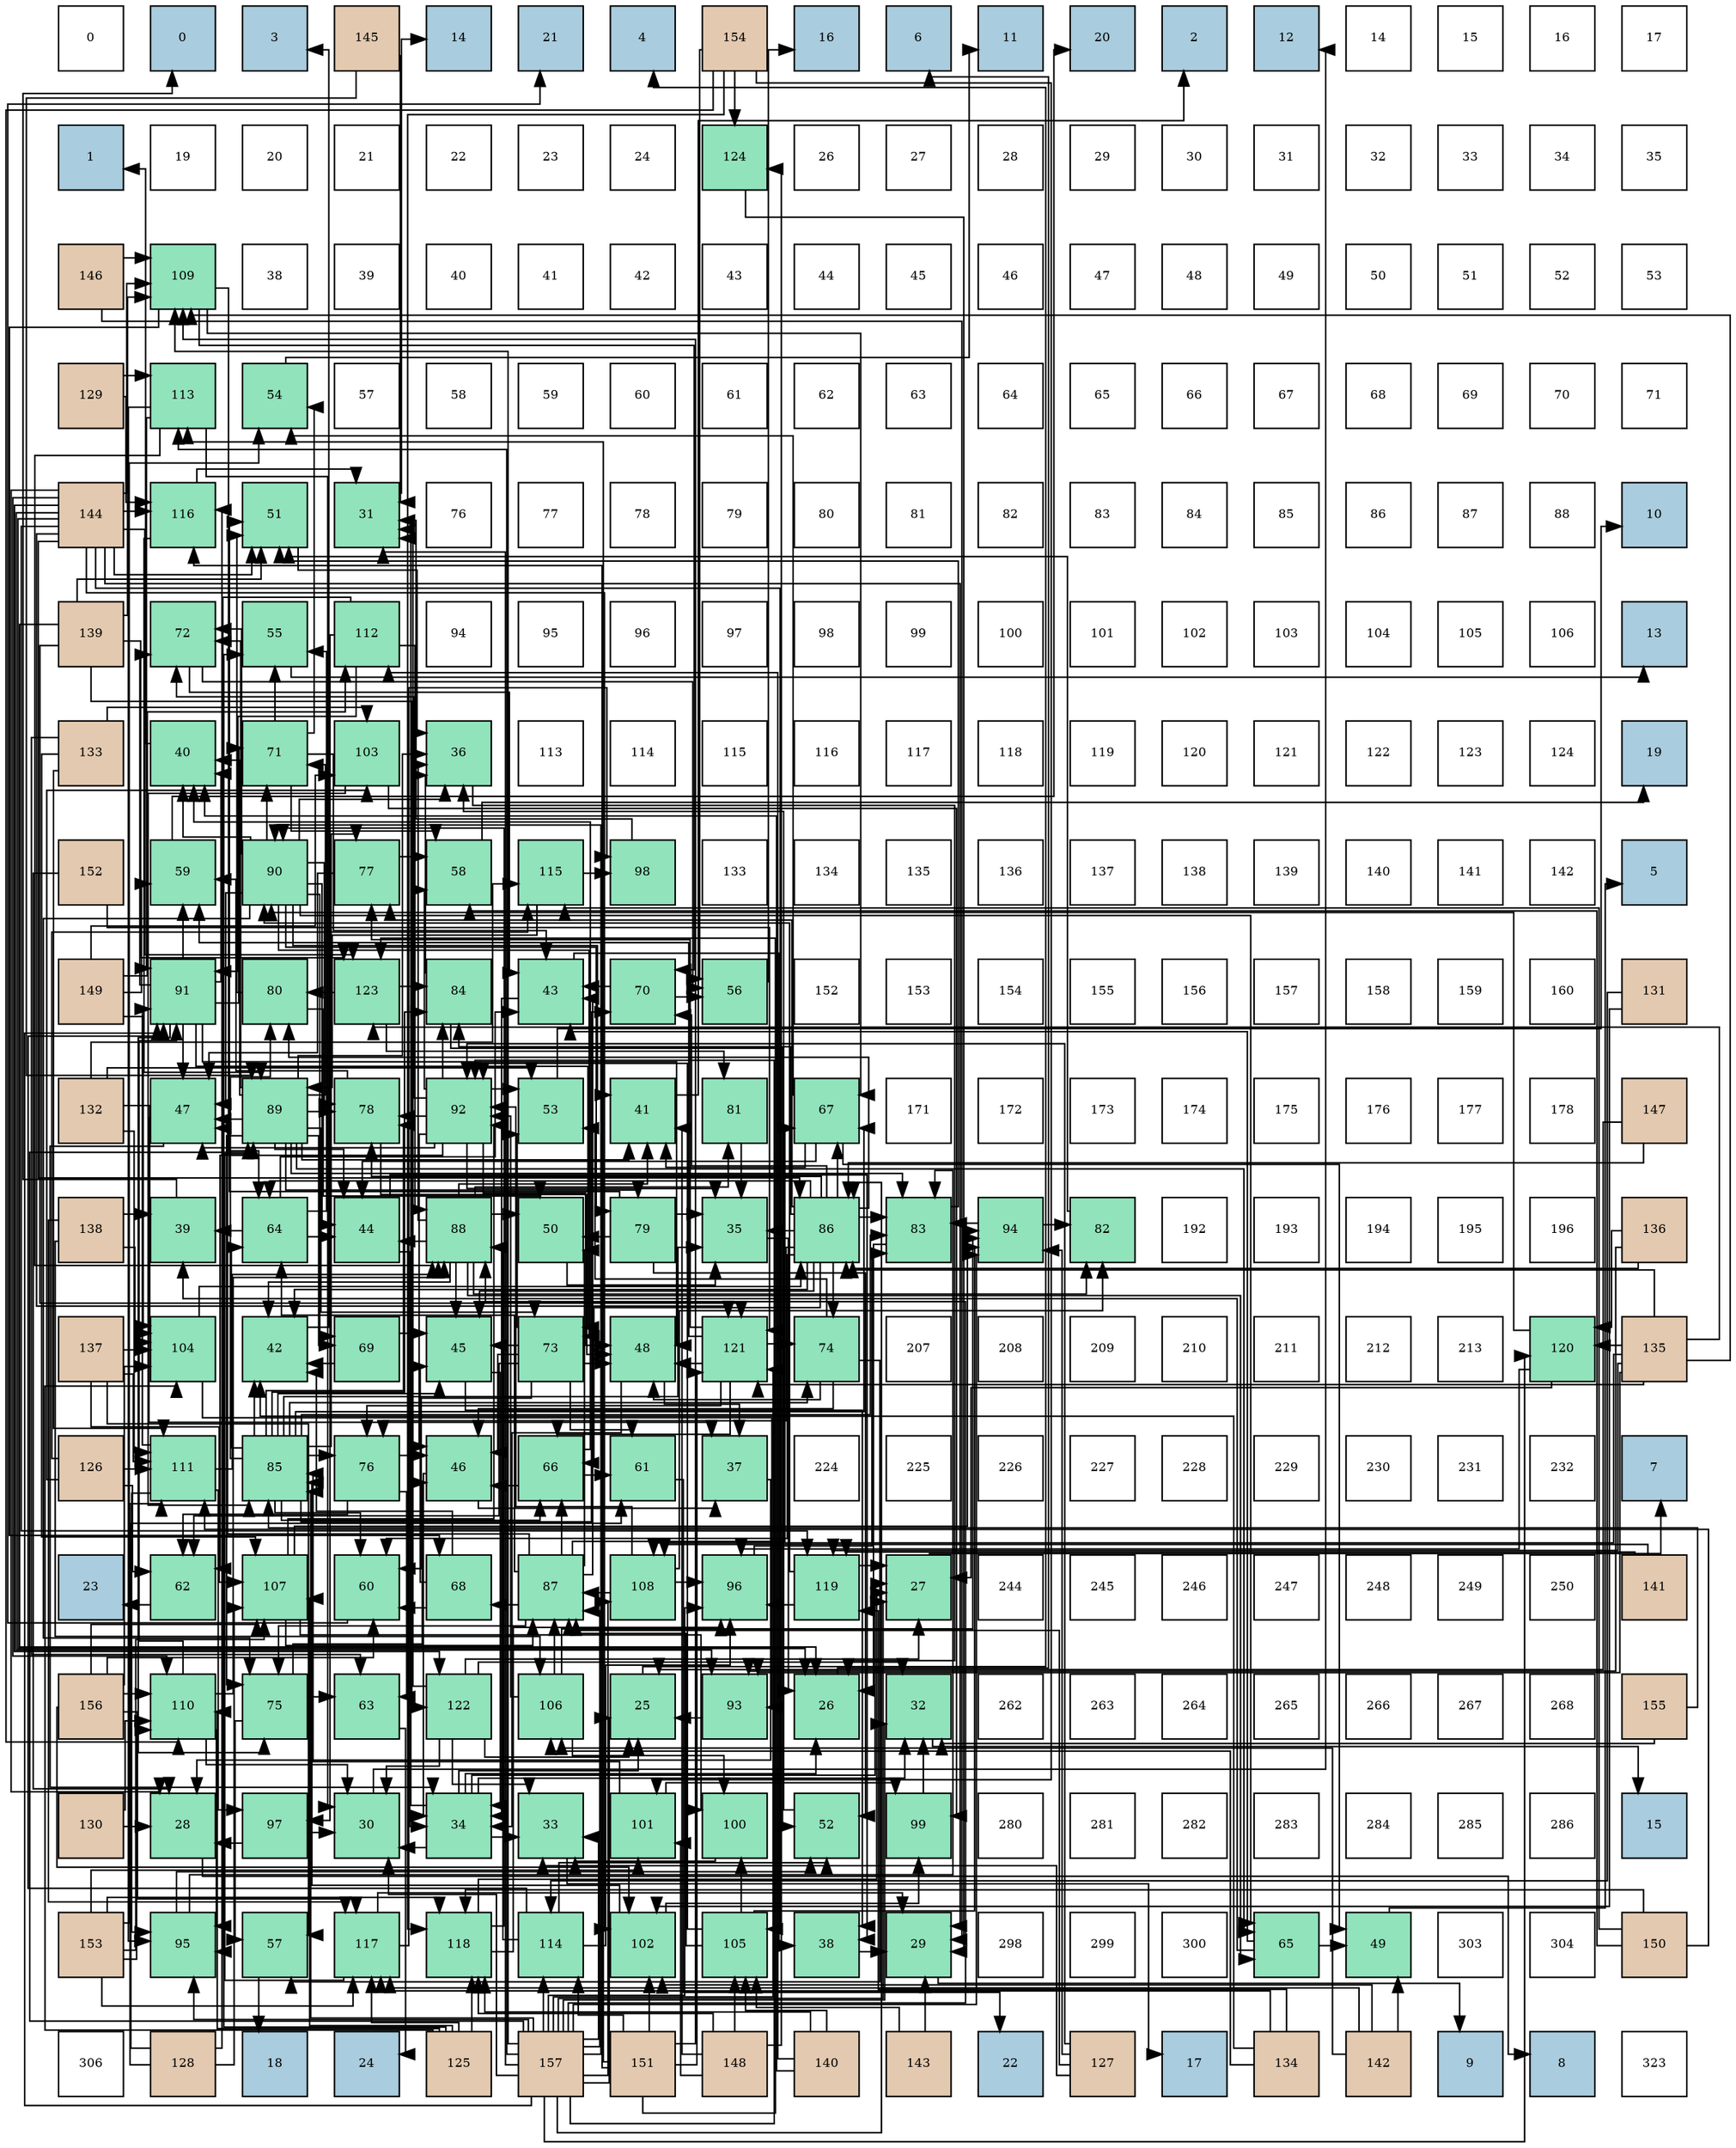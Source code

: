 digraph layout{
 rankdir=TB;
 splines=ortho;
 node [style=filled shape=square fixedsize=true width=0.6];
0[label="0", fontsize=8, fillcolor="#ffffff"];
1[label="0", fontsize=8, fillcolor="#a9ccde"];
2[label="3", fontsize=8, fillcolor="#a9ccde"];
3[label="145", fontsize=8, fillcolor="#e3c9af"];
4[label="14", fontsize=8, fillcolor="#a9ccde"];
5[label="21", fontsize=8, fillcolor="#a9ccde"];
6[label="4", fontsize=8, fillcolor="#a9ccde"];
7[label="154", fontsize=8, fillcolor="#e3c9af"];
8[label="16", fontsize=8, fillcolor="#a9ccde"];
9[label="6", fontsize=8, fillcolor="#a9ccde"];
10[label="11", fontsize=8, fillcolor="#a9ccde"];
11[label="20", fontsize=8, fillcolor="#a9ccde"];
12[label="2", fontsize=8, fillcolor="#a9ccde"];
13[label="12", fontsize=8, fillcolor="#a9ccde"];
14[label="14", fontsize=8, fillcolor="#ffffff"];
15[label="15", fontsize=8, fillcolor="#ffffff"];
16[label="16", fontsize=8, fillcolor="#ffffff"];
17[label="17", fontsize=8, fillcolor="#ffffff"];
18[label="1", fontsize=8, fillcolor="#a9ccde"];
19[label="19", fontsize=8, fillcolor="#ffffff"];
20[label="20", fontsize=8, fillcolor="#ffffff"];
21[label="21", fontsize=8, fillcolor="#ffffff"];
22[label="22", fontsize=8, fillcolor="#ffffff"];
23[label="23", fontsize=8, fillcolor="#ffffff"];
24[label="24", fontsize=8, fillcolor="#ffffff"];
25[label="124", fontsize=8, fillcolor="#91e3bb"];
26[label="26", fontsize=8, fillcolor="#ffffff"];
27[label="27", fontsize=8, fillcolor="#ffffff"];
28[label="28", fontsize=8, fillcolor="#ffffff"];
29[label="29", fontsize=8, fillcolor="#ffffff"];
30[label="30", fontsize=8, fillcolor="#ffffff"];
31[label="31", fontsize=8, fillcolor="#ffffff"];
32[label="32", fontsize=8, fillcolor="#ffffff"];
33[label="33", fontsize=8, fillcolor="#ffffff"];
34[label="34", fontsize=8, fillcolor="#ffffff"];
35[label="35", fontsize=8, fillcolor="#ffffff"];
36[label="146", fontsize=8, fillcolor="#e3c9af"];
37[label="109", fontsize=8, fillcolor="#91e3bb"];
38[label="38", fontsize=8, fillcolor="#ffffff"];
39[label="39", fontsize=8, fillcolor="#ffffff"];
40[label="40", fontsize=8, fillcolor="#ffffff"];
41[label="41", fontsize=8, fillcolor="#ffffff"];
42[label="42", fontsize=8, fillcolor="#ffffff"];
43[label="43", fontsize=8, fillcolor="#ffffff"];
44[label="44", fontsize=8, fillcolor="#ffffff"];
45[label="45", fontsize=8, fillcolor="#ffffff"];
46[label="46", fontsize=8, fillcolor="#ffffff"];
47[label="47", fontsize=8, fillcolor="#ffffff"];
48[label="48", fontsize=8, fillcolor="#ffffff"];
49[label="49", fontsize=8, fillcolor="#ffffff"];
50[label="50", fontsize=8, fillcolor="#ffffff"];
51[label="51", fontsize=8, fillcolor="#ffffff"];
52[label="52", fontsize=8, fillcolor="#ffffff"];
53[label="53", fontsize=8, fillcolor="#ffffff"];
54[label="129", fontsize=8, fillcolor="#e3c9af"];
55[label="113", fontsize=8, fillcolor="#91e3bb"];
56[label="54", fontsize=8, fillcolor="#91e3bb"];
57[label="57", fontsize=8, fillcolor="#ffffff"];
58[label="58", fontsize=8, fillcolor="#ffffff"];
59[label="59", fontsize=8, fillcolor="#ffffff"];
60[label="60", fontsize=8, fillcolor="#ffffff"];
61[label="61", fontsize=8, fillcolor="#ffffff"];
62[label="62", fontsize=8, fillcolor="#ffffff"];
63[label="63", fontsize=8, fillcolor="#ffffff"];
64[label="64", fontsize=8, fillcolor="#ffffff"];
65[label="65", fontsize=8, fillcolor="#ffffff"];
66[label="66", fontsize=8, fillcolor="#ffffff"];
67[label="67", fontsize=8, fillcolor="#ffffff"];
68[label="68", fontsize=8, fillcolor="#ffffff"];
69[label="69", fontsize=8, fillcolor="#ffffff"];
70[label="70", fontsize=8, fillcolor="#ffffff"];
71[label="71", fontsize=8, fillcolor="#ffffff"];
72[label="144", fontsize=8, fillcolor="#e3c9af"];
73[label="116", fontsize=8, fillcolor="#91e3bb"];
74[label="51", fontsize=8, fillcolor="#91e3bb"];
75[label="31", fontsize=8, fillcolor="#91e3bb"];
76[label="76", fontsize=8, fillcolor="#ffffff"];
77[label="77", fontsize=8, fillcolor="#ffffff"];
78[label="78", fontsize=8, fillcolor="#ffffff"];
79[label="79", fontsize=8, fillcolor="#ffffff"];
80[label="80", fontsize=8, fillcolor="#ffffff"];
81[label="81", fontsize=8, fillcolor="#ffffff"];
82[label="82", fontsize=8, fillcolor="#ffffff"];
83[label="83", fontsize=8, fillcolor="#ffffff"];
84[label="84", fontsize=8, fillcolor="#ffffff"];
85[label="85", fontsize=8, fillcolor="#ffffff"];
86[label="86", fontsize=8, fillcolor="#ffffff"];
87[label="87", fontsize=8, fillcolor="#ffffff"];
88[label="88", fontsize=8, fillcolor="#ffffff"];
89[label="10", fontsize=8, fillcolor="#a9ccde"];
90[label="139", fontsize=8, fillcolor="#e3c9af"];
91[label="72", fontsize=8, fillcolor="#91e3bb"];
92[label="55", fontsize=8, fillcolor="#91e3bb"];
93[label="112", fontsize=8, fillcolor="#91e3bb"];
94[label="94", fontsize=8, fillcolor="#ffffff"];
95[label="95", fontsize=8, fillcolor="#ffffff"];
96[label="96", fontsize=8, fillcolor="#ffffff"];
97[label="97", fontsize=8, fillcolor="#ffffff"];
98[label="98", fontsize=8, fillcolor="#ffffff"];
99[label="99", fontsize=8, fillcolor="#ffffff"];
100[label="100", fontsize=8, fillcolor="#ffffff"];
101[label="101", fontsize=8, fillcolor="#ffffff"];
102[label="102", fontsize=8, fillcolor="#ffffff"];
103[label="103", fontsize=8, fillcolor="#ffffff"];
104[label="104", fontsize=8, fillcolor="#ffffff"];
105[label="105", fontsize=8, fillcolor="#ffffff"];
106[label="106", fontsize=8, fillcolor="#ffffff"];
107[label="13", fontsize=8, fillcolor="#a9ccde"];
108[label="133", fontsize=8, fillcolor="#e3c9af"];
109[label="40", fontsize=8, fillcolor="#91e3bb"];
110[label="71", fontsize=8, fillcolor="#91e3bb"];
111[label="103", fontsize=8, fillcolor="#91e3bb"];
112[label="36", fontsize=8, fillcolor="#91e3bb"];
113[label="113", fontsize=8, fillcolor="#ffffff"];
114[label="114", fontsize=8, fillcolor="#ffffff"];
115[label="115", fontsize=8, fillcolor="#ffffff"];
116[label="116", fontsize=8, fillcolor="#ffffff"];
117[label="117", fontsize=8, fillcolor="#ffffff"];
118[label="118", fontsize=8, fillcolor="#ffffff"];
119[label="119", fontsize=8, fillcolor="#ffffff"];
120[label="120", fontsize=8, fillcolor="#ffffff"];
121[label="121", fontsize=8, fillcolor="#ffffff"];
122[label="122", fontsize=8, fillcolor="#ffffff"];
123[label="123", fontsize=8, fillcolor="#ffffff"];
124[label="124", fontsize=8, fillcolor="#ffffff"];
125[label="19", fontsize=8, fillcolor="#a9ccde"];
126[label="152", fontsize=8, fillcolor="#e3c9af"];
127[label="59", fontsize=8, fillcolor="#91e3bb"];
128[label="90", fontsize=8, fillcolor="#91e3bb"];
129[label="77", fontsize=8, fillcolor="#91e3bb"];
130[label="58", fontsize=8, fillcolor="#91e3bb"];
131[label="115", fontsize=8, fillcolor="#91e3bb"];
132[label="98", fontsize=8, fillcolor="#91e3bb"];
133[label="133", fontsize=8, fillcolor="#ffffff"];
134[label="134", fontsize=8, fillcolor="#ffffff"];
135[label="135", fontsize=8, fillcolor="#ffffff"];
136[label="136", fontsize=8, fillcolor="#ffffff"];
137[label="137", fontsize=8, fillcolor="#ffffff"];
138[label="138", fontsize=8, fillcolor="#ffffff"];
139[label="139", fontsize=8, fillcolor="#ffffff"];
140[label="140", fontsize=8, fillcolor="#ffffff"];
141[label="141", fontsize=8, fillcolor="#ffffff"];
142[label="142", fontsize=8, fillcolor="#ffffff"];
143[label="5", fontsize=8, fillcolor="#a9ccde"];
144[label="149", fontsize=8, fillcolor="#e3c9af"];
145[label="91", fontsize=8, fillcolor="#91e3bb"];
146[label="80", fontsize=8, fillcolor="#91e3bb"];
147[label="123", fontsize=8, fillcolor="#91e3bb"];
148[label="84", fontsize=8, fillcolor="#91e3bb"];
149[label="43", fontsize=8, fillcolor="#91e3bb"];
150[label="70", fontsize=8, fillcolor="#91e3bb"];
151[label="56", fontsize=8, fillcolor="#91e3bb"];
152[label="152", fontsize=8, fillcolor="#ffffff"];
153[label="153", fontsize=8, fillcolor="#ffffff"];
154[label="154", fontsize=8, fillcolor="#ffffff"];
155[label="155", fontsize=8, fillcolor="#ffffff"];
156[label="156", fontsize=8, fillcolor="#ffffff"];
157[label="157", fontsize=8, fillcolor="#ffffff"];
158[label="158", fontsize=8, fillcolor="#ffffff"];
159[label="159", fontsize=8, fillcolor="#ffffff"];
160[label="160", fontsize=8, fillcolor="#ffffff"];
161[label="131", fontsize=8, fillcolor="#e3c9af"];
162[label="132", fontsize=8, fillcolor="#e3c9af"];
163[label="47", fontsize=8, fillcolor="#91e3bb"];
164[label="89", fontsize=8, fillcolor="#91e3bb"];
165[label="78", fontsize=8, fillcolor="#91e3bb"];
166[label="92", fontsize=8, fillcolor="#91e3bb"];
167[label="53", fontsize=8, fillcolor="#91e3bb"];
168[label="41", fontsize=8, fillcolor="#91e3bb"];
169[label="81", fontsize=8, fillcolor="#91e3bb"];
170[label="67", fontsize=8, fillcolor="#91e3bb"];
171[label="171", fontsize=8, fillcolor="#ffffff"];
172[label="172", fontsize=8, fillcolor="#ffffff"];
173[label="173", fontsize=8, fillcolor="#ffffff"];
174[label="174", fontsize=8, fillcolor="#ffffff"];
175[label="175", fontsize=8, fillcolor="#ffffff"];
176[label="176", fontsize=8, fillcolor="#ffffff"];
177[label="177", fontsize=8, fillcolor="#ffffff"];
178[label="178", fontsize=8, fillcolor="#ffffff"];
179[label="147", fontsize=8, fillcolor="#e3c9af"];
180[label="138", fontsize=8, fillcolor="#e3c9af"];
181[label="39", fontsize=8, fillcolor="#91e3bb"];
182[label="64", fontsize=8, fillcolor="#91e3bb"];
183[label="44", fontsize=8, fillcolor="#91e3bb"];
184[label="88", fontsize=8, fillcolor="#91e3bb"];
185[label="50", fontsize=8, fillcolor="#91e3bb"];
186[label="79", fontsize=8, fillcolor="#91e3bb"];
187[label="35", fontsize=8, fillcolor="#91e3bb"];
188[label="86", fontsize=8, fillcolor="#91e3bb"];
189[label="83", fontsize=8, fillcolor="#91e3bb"];
190[label="94", fontsize=8, fillcolor="#91e3bb"];
191[label="82", fontsize=8, fillcolor="#91e3bb"];
192[label="192", fontsize=8, fillcolor="#ffffff"];
193[label="193", fontsize=8, fillcolor="#ffffff"];
194[label="194", fontsize=8, fillcolor="#ffffff"];
195[label="195", fontsize=8, fillcolor="#ffffff"];
196[label="196", fontsize=8, fillcolor="#ffffff"];
197[label="136", fontsize=8, fillcolor="#e3c9af"];
198[label="137", fontsize=8, fillcolor="#e3c9af"];
199[label="104", fontsize=8, fillcolor="#91e3bb"];
200[label="42", fontsize=8, fillcolor="#91e3bb"];
201[label="69", fontsize=8, fillcolor="#91e3bb"];
202[label="45", fontsize=8, fillcolor="#91e3bb"];
203[label="73", fontsize=8, fillcolor="#91e3bb"];
204[label="48", fontsize=8, fillcolor="#91e3bb"];
205[label="121", fontsize=8, fillcolor="#91e3bb"];
206[label="74", fontsize=8, fillcolor="#91e3bb"];
207[label="207", fontsize=8, fillcolor="#ffffff"];
208[label="208", fontsize=8, fillcolor="#ffffff"];
209[label="209", fontsize=8, fillcolor="#ffffff"];
210[label="210", fontsize=8, fillcolor="#ffffff"];
211[label="211", fontsize=8, fillcolor="#ffffff"];
212[label="212", fontsize=8, fillcolor="#ffffff"];
213[label="213", fontsize=8, fillcolor="#ffffff"];
214[label="120", fontsize=8, fillcolor="#91e3bb"];
215[label="135", fontsize=8, fillcolor="#e3c9af"];
216[label="126", fontsize=8, fillcolor="#e3c9af"];
217[label="111", fontsize=8, fillcolor="#91e3bb"];
218[label="85", fontsize=8, fillcolor="#91e3bb"];
219[label="76", fontsize=8, fillcolor="#91e3bb"];
220[label="46", fontsize=8, fillcolor="#91e3bb"];
221[label="66", fontsize=8, fillcolor="#91e3bb"];
222[label="61", fontsize=8, fillcolor="#91e3bb"];
223[label="37", fontsize=8, fillcolor="#91e3bb"];
224[label="224", fontsize=8, fillcolor="#ffffff"];
225[label="225", fontsize=8, fillcolor="#ffffff"];
226[label="226", fontsize=8, fillcolor="#ffffff"];
227[label="227", fontsize=8, fillcolor="#ffffff"];
228[label="228", fontsize=8, fillcolor="#ffffff"];
229[label="229", fontsize=8, fillcolor="#ffffff"];
230[label="230", fontsize=8, fillcolor="#ffffff"];
231[label="231", fontsize=8, fillcolor="#ffffff"];
232[label="232", fontsize=8, fillcolor="#ffffff"];
233[label="7", fontsize=8, fillcolor="#a9ccde"];
234[label="23", fontsize=8, fillcolor="#a9ccde"];
235[label="62", fontsize=8, fillcolor="#91e3bb"];
236[label="107", fontsize=8, fillcolor="#91e3bb"];
237[label="60", fontsize=8, fillcolor="#91e3bb"];
238[label="68", fontsize=8, fillcolor="#91e3bb"];
239[label="87", fontsize=8, fillcolor="#91e3bb"];
240[label="108", fontsize=8, fillcolor="#91e3bb"];
241[label="96", fontsize=8, fillcolor="#91e3bb"];
242[label="119", fontsize=8, fillcolor="#91e3bb"];
243[label="27", fontsize=8, fillcolor="#91e3bb"];
244[label="244", fontsize=8, fillcolor="#ffffff"];
245[label="245", fontsize=8, fillcolor="#ffffff"];
246[label="246", fontsize=8, fillcolor="#ffffff"];
247[label="247", fontsize=8, fillcolor="#ffffff"];
248[label="248", fontsize=8, fillcolor="#ffffff"];
249[label="249", fontsize=8, fillcolor="#ffffff"];
250[label="250", fontsize=8, fillcolor="#ffffff"];
251[label="141", fontsize=8, fillcolor="#e3c9af"];
252[label="156", fontsize=8, fillcolor="#e3c9af"];
253[label="110", fontsize=8, fillcolor="#91e3bb"];
254[label="75", fontsize=8, fillcolor="#91e3bb"];
255[label="63", fontsize=8, fillcolor="#91e3bb"];
256[label="122", fontsize=8, fillcolor="#91e3bb"];
257[label="106", fontsize=8, fillcolor="#91e3bb"];
258[label="25", fontsize=8, fillcolor="#91e3bb"];
259[label="93", fontsize=8, fillcolor="#91e3bb"];
260[label="26", fontsize=8, fillcolor="#91e3bb"];
261[label="32", fontsize=8, fillcolor="#91e3bb"];
262[label="262", fontsize=8, fillcolor="#ffffff"];
263[label="263", fontsize=8, fillcolor="#ffffff"];
264[label="264", fontsize=8, fillcolor="#ffffff"];
265[label="265", fontsize=8, fillcolor="#ffffff"];
266[label="266", fontsize=8, fillcolor="#ffffff"];
267[label="267", fontsize=8, fillcolor="#ffffff"];
268[label="268", fontsize=8, fillcolor="#ffffff"];
269[label="155", fontsize=8, fillcolor="#e3c9af"];
270[label="130", fontsize=8, fillcolor="#e3c9af"];
271[label="28", fontsize=8, fillcolor="#91e3bb"];
272[label="97", fontsize=8, fillcolor="#91e3bb"];
273[label="30", fontsize=8, fillcolor="#91e3bb"];
274[label="34", fontsize=8, fillcolor="#91e3bb"];
275[label="33", fontsize=8, fillcolor="#91e3bb"];
276[label="101", fontsize=8, fillcolor="#91e3bb"];
277[label="100", fontsize=8, fillcolor="#91e3bb"];
278[label="52", fontsize=8, fillcolor="#91e3bb"];
279[label="99", fontsize=8, fillcolor="#91e3bb"];
280[label="280", fontsize=8, fillcolor="#ffffff"];
281[label="281", fontsize=8, fillcolor="#ffffff"];
282[label="282", fontsize=8, fillcolor="#ffffff"];
283[label="283", fontsize=8, fillcolor="#ffffff"];
284[label="284", fontsize=8, fillcolor="#ffffff"];
285[label="285", fontsize=8, fillcolor="#ffffff"];
286[label="286", fontsize=8, fillcolor="#ffffff"];
287[label="15", fontsize=8, fillcolor="#a9ccde"];
288[label="153", fontsize=8, fillcolor="#e3c9af"];
289[label="95", fontsize=8, fillcolor="#91e3bb"];
290[label="57", fontsize=8, fillcolor="#91e3bb"];
291[label="117", fontsize=8, fillcolor="#91e3bb"];
292[label="118", fontsize=8, fillcolor="#91e3bb"];
293[label="114", fontsize=8, fillcolor="#91e3bb"];
294[label="102", fontsize=8, fillcolor="#91e3bb"];
295[label="105", fontsize=8, fillcolor="#91e3bb"];
296[label="38", fontsize=8, fillcolor="#91e3bb"];
297[label="29", fontsize=8, fillcolor="#91e3bb"];
298[label="298", fontsize=8, fillcolor="#ffffff"];
299[label="299", fontsize=8, fillcolor="#ffffff"];
300[label="300", fontsize=8, fillcolor="#ffffff"];
301[label="65", fontsize=8, fillcolor="#91e3bb"];
302[label="49", fontsize=8, fillcolor="#91e3bb"];
303[label="303", fontsize=8, fillcolor="#ffffff"];
304[label="304", fontsize=8, fillcolor="#ffffff"];
305[label="150", fontsize=8, fillcolor="#e3c9af"];
306[label="306", fontsize=8, fillcolor="#ffffff"];
307[label="128", fontsize=8, fillcolor="#e3c9af"];
308[label="18", fontsize=8, fillcolor="#a9ccde"];
309[label="24", fontsize=8, fillcolor="#a9ccde"];
310[label="125", fontsize=8, fillcolor="#e3c9af"];
311[label="157", fontsize=8, fillcolor="#e3c9af"];
312[label="151", fontsize=8, fillcolor="#e3c9af"];
313[label="148", fontsize=8, fillcolor="#e3c9af"];
314[label="140", fontsize=8, fillcolor="#e3c9af"];
315[label="143", fontsize=8, fillcolor="#e3c9af"];
316[label="22", fontsize=8, fillcolor="#a9ccde"];
317[label="127", fontsize=8, fillcolor="#e3c9af"];
318[label="17", fontsize=8, fillcolor="#a9ccde"];
319[label="134", fontsize=8, fillcolor="#e3c9af"];
320[label="142", fontsize=8, fillcolor="#e3c9af"];
321[label="9", fontsize=8, fillcolor="#a9ccde"];
322[label="8", fontsize=8, fillcolor="#a9ccde"];
323[label="323", fontsize=8, fillcolor="#ffffff"];
edge [constraint=false, style=vis];258 -> 6;
260 -> 9;
243 -> 233;
271 -> 322;
297 -> 321;
273 -> 13;
75 -> 4;
261 -> 287;
275 -> 318;
274 -> 258;
274 -> 260;
274 -> 243;
274 -> 273;
274 -> 75;
274 -> 261;
274 -> 275;
187 -> 260;
112 -> 260;
223 -> 271;
296 -> 297;
181 -> 1;
109 -> 18;
168 -> 12;
200 -> 2;
149 -> 274;
149 -> 296;
183 -> 274;
183 -> 296;
202 -> 274;
202 -> 296;
220 -> 274;
220 -> 223;
163 -> 274;
163 -> 223;
204 -> 274;
204 -> 223;
302 -> 143;
185 -> 187;
74 -> 112;
278 -> 112;
167 -> 89;
56 -> 10;
92 -> 107;
151 -> 8;
290 -> 308;
130 -> 125;
127 -> 11;
237 -> 5;
222 -> 316;
235 -> 234;
255 -> 309;
182 -> 181;
182 -> 149;
182 -> 183;
182 -> 92;
301 -> 181;
301 -> 149;
301 -> 302;
221 -> 109;
221 -> 220;
221 -> 222;
170 -> 168;
170 -> 183;
170 -> 302;
170 -> 56;
238 -> 200;
238 -> 202;
238 -> 237;
201 -> 200;
201 -> 202;
150 -> 149;
150 -> 151;
110 -> 149;
110 -> 56;
110 -> 92;
110 -> 130;
91 -> 149;
91 -> 151;
203 -> 202;
203 -> 220;
203 -> 204;
203 -> 167;
203 -> 237;
203 -> 222;
203 -> 235;
206 -> 220;
206 -> 204;
206 -> 167;
206 -> 290;
254 -> 220;
254 -> 290;
254 -> 255;
219 -> 220;
219 -> 235;
219 -> 255;
129 -> 163;
129 -> 130;
165 -> 204;
165 -> 127;
186 -> 187;
186 -> 185;
186 -> 74;
186 -> 278;
146 -> 185;
146 -> 74;
169 -> 187;
191 -> 74;
189 -> 260;
189 -> 74;
148 -> 112;
148 -> 278;
218 -> 187;
218 -> 200;
218 -> 202;
218 -> 237;
218 -> 182;
218 -> 221;
218 -> 170;
218 -> 150;
218 -> 206;
218 -> 219;
218 -> 129;
218 -> 165;
218 -> 146;
218 -> 189;
218 -> 148;
188 -> 187;
188 -> 200;
188 -> 202;
188 -> 237;
188 -> 182;
188 -> 221;
188 -> 170;
188 -> 150;
188 -> 206;
188 -> 219;
188 -> 129;
188 -> 165;
188 -> 146;
188 -> 189;
188 -> 148;
239 -> 149;
239 -> 163;
239 -> 185;
239 -> 182;
239 -> 221;
239 -> 170;
239 -> 238;
239 -> 254;
184 -> 112;
184 -> 168;
184 -> 200;
184 -> 183;
184 -> 202;
184 -> 185;
184 -> 301;
184 -> 169;
184 -> 191;
164 -> 112;
164 -> 109;
164 -> 168;
164 -> 183;
164 -> 163;
164 -> 301;
164 -> 201;
164 -> 110;
164 -> 91;
164 -> 203;
164 -> 254;
164 -> 165;
164 -> 186;
164 -> 189;
128 -> 112;
128 -> 109;
128 -> 168;
128 -> 183;
128 -> 163;
128 -> 301;
128 -> 201;
128 -> 110;
128 -> 91;
128 -> 203;
128 -> 254;
128 -> 165;
128 -> 186;
145 -> 109;
145 -> 163;
145 -> 204;
145 -> 127;
145 -> 110;
145 -> 91;
145 -> 203;
145 -> 254;
166 -> 187;
166 -> 220;
166 -> 163;
166 -> 204;
166 -> 167;
166 -> 130;
166 -> 235;
166 -> 91;
166 -> 165;
166 -> 148;
259 -> 258;
190 -> 191;
190 -> 189;
289 -> 278;
289 -> 189;
241 -> 189;
272 -> 271;
272 -> 273;
132 -> 75;
279 -> 261;
277 -> 275;
276 -> 218;
276 -> 279;
294 -> 218;
294 -> 279;
111 -> 218;
111 -> 279;
199 -> 188;
199 -> 259;
295 -> 239;
295 -> 166;
295 -> 190;
295 -> 277;
257 -> 239;
257 -> 166;
257 -> 190;
257 -> 277;
236 -> 239;
236 -> 166;
236 -> 190;
236 -> 277;
240 -> 191;
240 -> 239;
240 -> 166;
240 -> 241;
37 -> 182;
37 -> 170;
37 -> 238;
37 -> 150;
253 -> 273;
253 -> 184;
253 -> 145;
253 -> 289;
217 -> 184;
217 -> 145;
217 -> 289;
217 -> 272;
93 -> 184;
93 -> 145;
93 -> 289;
93 -> 272;
55 -> 273;
55 -> 184;
55 -> 145;
55 -> 289;
293 -> 278;
293 -> 184;
293 -> 145;
293 -> 241;
131 -> 164;
131 -> 132;
73 -> 75;
73 -> 164;
291 -> 297;
291 -> 164;
291 -> 132;
292 -> 243;
292 -> 128;
292 -> 241;
242 -> 243;
242 -> 128;
242 -> 241;
214 -> 243;
214 -> 128;
214 -> 241;
205 -> 204;
205 -> 127;
205 -> 221;
205 -> 206;
205 -> 219;
205 -> 129;
256 -> 258;
256 -> 243;
256 -> 273;
256 -> 75;
256 -> 261;
256 -> 275;
147 -> 146;
147 -> 169;
147 -> 148;
25 -> 297;
310 -> 92;
310 -> 199;
310 -> 236;
310 -> 253;
310 -> 291;
310 -> 292;
216 -> 235;
216 -> 111;
216 -> 217;
216 -> 131;
317 -> 275;
317 -> 239;
317 -> 166;
317 -> 190;
307 -> 222;
307 -> 236;
307 -> 217;
307 -> 73;
54 -> 55;
54 -> 73;
270 -> 271;
270 -> 253;
161 -> 294;
161 -> 293;
162 -> 167;
162 -> 199;
162 -> 217;
162 -> 131;
108 -> 255;
108 -> 111;
108 -> 236;
108 -> 217;
319 -> 200;
319 -> 257;
319 -> 291;
319 -> 242;
215 -> 188;
215 -> 259;
215 -> 240;
215 -> 37;
215 -> 242;
215 -> 214;
215 -> 205;
215 -> 147;
197 -> 188;
197 -> 259;
197 -> 214;
198 -> 290;
198 -> 199;
198 -> 236;
198 -> 217;
180 -> 181;
180 -> 199;
180 -> 257;
180 -> 291;
90 -> 260;
90 -> 74;
90 -> 37;
90 -> 205;
90 -> 256;
90 -> 147;
314 -> 109;
314 -> 295;
314 -> 93;
314 -> 292;
251 -> 240;
251 -> 242;
320 -> 302;
320 -> 294;
320 -> 257;
320 -> 291;
315 -> 297;
315 -> 295;
72 -> 260;
72 -> 271;
72 -> 297;
72 -> 74;
72 -> 188;
72 -> 259;
72 -> 294;
72 -> 295;
72 -> 37;
72 -> 253;
72 -> 73;
72 -> 242;
72 -> 205;
72 -> 256;
72 -> 147;
3 -> 75;
3 -> 164;
36 -> 297;
36 -> 37;
179 -> 258;
179 -> 188;
313 -> 168;
313 -> 276;
313 -> 295;
313 -> 292;
313 -> 25;
144 -> 127;
144 -> 111;
144 -> 199;
144 -> 93;
305 -> 130;
305 -> 217;
305 -> 131;
305 -> 292;
312 -> 294;
312 -> 37;
312 -> 55;
312 -> 293;
312 -> 73;
312 -> 205;
312 -> 147;
126 -> 271;
126 -> 205;
288 -> 56;
288 -> 276;
288 -> 236;
288 -> 253;
288 -> 291;
288 -> 292;
7 -> 151;
7 -> 276;
7 -> 253;
7 -> 292;
7 -> 25;
269 -> 261;
269 -> 218;
252 -> 237;
252 -> 294;
252 -> 199;
252 -> 236;
252 -> 253;
252 -> 291;
311 -> 258;
311 -> 243;
311 -> 273;
311 -> 75;
311 -> 261;
311 -> 275;
311 -> 218;
311 -> 188;
311 -> 239;
311 -> 184;
311 -> 164;
311 -> 128;
311 -> 145;
311 -> 166;
311 -> 190;
311 -> 289;
311 -> 241;
311 -> 240;
311 -> 37;
311 -> 55;
311 -> 293;
311 -> 214;
311 -> 205;
edge [constraint=true, style=invis];
0 -> 18 -> 36 -> 54 -> 72 -> 90 -> 108 -> 126 -> 144 -> 162 -> 180 -> 198 -> 216 -> 234 -> 252 -> 270 -> 288 -> 306;
1 -> 19 -> 37 -> 55 -> 73 -> 91 -> 109 -> 127 -> 145 -> 163 -> 181 -> 199 -> 217 -> 235 -> 253 -> 271 -> 289 -> 307;
2 -> 20 -> 38 -> 56 -> 74 -> 92 -> 110 -> 128 -> 146 -> 164 -> 182 -> 200 -> 218 -> 236 -> 254 -> 272 -> 290 -> 308;
3 -> 21 -> 39 -> 57 -> 75 -> 93 -> 111 -> 129 -> 147 -> 165 -> 183 -> 201 -> 219 -> 237 -> 255 -> 273 -> 291 -> 309;
4 -> 22 -> 40 -> 58 -> 76 -> 94 -> 112 -> 130 -> 148 -> 166 -> 184 -> 202 -> 220 -> 238 -> 256 -> 274 -> 292 -> 310;
5 -> 23 -> 41 -> 59 -> 77 -> 95 -> 113 -> 131 -> 149 -> 167 -> 185 -> 203 -> 221 -> 239 -> 257 -> 275 -> 293 -> 311;
6 -> 24 -> 42 -> 60 -> 78 -> 96 -> 114 -> 132 -> 150 -> 168 -> 186 -> 204 -> 222 -> 240 -> 258 -> 276 -> 294 -> 312;
7 -> 25 -> 43 -> 61 -> 79 -> 97 -> 115 -> 133 -> 151 -> 169 -> 187 -> 205 -> 223 -> 241 -> 259 -> 277 -> 295 -> 313;
8 -> 26 -> 44 -> 62 -> 80 -> 98 -> 116 -> 134 -> 152 -> 170 -> 188 -> 206 -> 224 -> 242 -> 260 -> 278 -> 296 -> 314;
9 -> 27 -> 45 -> 63 -> 81 -> 99 -> 117 -> 135 -> 153 -> 171 -> 189 -> 207 -> 225 -> 243 -> 261 -> 279 -> 297 -> 315;
10 -> 28 -> 46 -> 64 -> 82 -> 100 -> 118 -> 136 -> 154 -> 172 -> 190 -> 208 -> 226 -> 244 -> 262 -> 280 -> 298 -> 316;
11 -> 29 -> 47 -> 65 -> 83 -> 101 -> 119 -> 137 -> 155 -> 173 -> 191 -> 209 -> 227 -> 245 -> 263 -> 281 -> 299 -> 317;
12 -> 30 -> 48 -> 66 -> 84 -> 102 -> 120 -> 138 -> 156 -> 174 -> 192 -> 210 -> 228 -> 246 -> 264 -> 282 -> 300 -> 318;
13 -> 31 -> 49 -> 67 -> 85 -> 103 -> 121 -> 139 -> 157 -> 175 -> 193 -> 211 -> 229 -> 247 -> 265 -> 283 -> 301 -> 319;
14 -> 32 -> 50 -> 68 -> 86 -> 104 -> 122 -> 140 -> 158 -> 176 -> 194 -> 212 -> 230 -> 248 -> 266 -> 284 -> 302 -> 320;
15 -> 33 -> 51 -> 69 -> 87 -> 105 -> 123 -> 141 -> 159 -> 177 -> 195 -> 213 -> 231 -> 249 -> 267 -> 285 -> 303 -> 321;
16 -> 34 -> 52 -> 70 -> 88 -> 106 -> 124 -> 142 -> 160 -> 178 -> 196 -> 214 -> 232 -> 250 -> 268 -> 286 -> 304 -> 322;
17 -> 35 -> 53 -> 71 -> 89 -> 107 -> 125 -> 143 -> 161 -> 179 -> 197 -> 215 -> 233 -> 251 -> 269 -> 287 -> 305 -> 323;
rank = same {0 -> 1 -> 2 -> 3 -> 4 -> 5 -> 6 -> 7 -> 8 -> 9 -> 10 -> 11 -> 12 -> 13 -> 14 -> 15 -> 16 -> 17};
rank = same {18 -> 19 -> 20 -> 21 -> 22 -> 23 -> 24 -> 25 -> 26 -> 27 -> 28 -> 29 -> 30 -> 31 -> 32 -> 33 -> 34 -> 35};
rank = same {36 -> 37 -> 38 -> 39 -> 40 -> 41 -> 42 -> 43 -> 44 -> 45 -> 46 -> 47 -> 48 -> 49 -> 50 -> 51 -> 52 -> 53};
rank = same {54 -> 55 -> 56 -> 57 -> 58 -> 59 -> 60 -> 61 -> 62 -> 63 -> 64 -> 65 -> 66 -> 67 -> 68 -> 69 -> 70 -> 71};
rank = same {72 -> 73 -> 74 -> 75 -> 76 -> 77 -> 78 -> 79 -> 80 -> 81 -> 82 -> 83 -> 84 -> 85 -> 86 -> 87 -> 88 -> 89};
rank = same {90 -> 91 -> 92 -> 93 -> 94 -> 95 -> 96 -> 97 -> 98 -> 99 -> 100 -> 101 -> 102 -> 103 -> 104 -> 105 -> 106 -> 107};
rank = same {108 -> 109 -> 110 -> 111 -> 112 -> 113 -> 114 -> 115 -> 116 -> 117 -> 118 -> 119 -> 120 -> 121 -> 122 -> 123 -> 124 -> 125};
rank = same {126 -> 127 -> 128 -> 129 -> 130 -> 131 -> 132 -> 133 -> 134 -> 135 -> 136 -> 137 -> 138 -> 139 -> 140 -> 141 -> 142 -> 143};
rank = same {144 -> 145 -> 146 -> 147 -> 148 -> 149 -> 150 -> 151 -> 152 -> 153 -> 154 -> 155 -> 156 -> 157 -> 158 -> 159 -> 160 -> 161};
rank = same {162 -> 163 -> 164 -> 165 -> 166 -> 167 -> 168 -> 169 -> 170 -> 171 -> 172 -> 173 -> 174 -> 175 -> 176 -> 177 -> 178 -> 179};
rank = same {180 -> 181 -> 182 -> 183 -> 184 -> 185 -> 186 -> 187 -> 188 -> 189 -> 190 -> 191 -> 192 -> 193 -> 194 -> 195 -> 196 -> 197};
rank = same {198 -> 199 -> 200 -> 201 -> 202 -> 203 -> 204 -> 205 -> 206 -> 207 -> 208 -> 209 -> 210 -> 211 -> 212 -> 213 -> 214 -> 215};
rank = same {216 -> 217 -> 218 -> 219 -> 220 -> 221 -> 222 -> 223 -> 224 -> 225 -> 226 -> 227 -> 228 -> 229 -> 230 -> 231 -> 232 -> 233};
rank = same {234 -> 235 -> 236 -> 237 -> 238 -> 239 -> 240 -> 241 -> 242 -> 243 -> 244 -> 245 -> 246 -> 247 -> 248 -> 249 -> 250 -> 251};
rank = same {252 -> 253 -> 254 -> 255 -> 256 -> 257 -> 258 -> 259 -> 260 -> 261 -> 262 -> 263 -> 264 -> 265 -> 266 -> 267 -> 268 -> 269};
rank = same {270 -> 271 -> 272 -> 273 -> 274 -> 275 -> 276 -> 277 -> 278 -> 279 -> 280 -> 281 -> 282 -> 283 -> 284 -> 285 -> 286 -> 287};
rank = same {288 -> 289 -> 290 -> 291 -> 292 -> 293 -> 294 -> 295 -> 296 -> 297 -> 298 -> 299 -> 300 -> 301 -> 302 -> 303 -> 304 -> 305};
rank = same {306 -> 307 -> 308 -> 309 -> 310 -> 311 -> 312 -> 313 -> 314 -> 315 -> 316 -> 317 -> 318 -> 319 -> 320 -> 321 -> 322 -> 323};
}